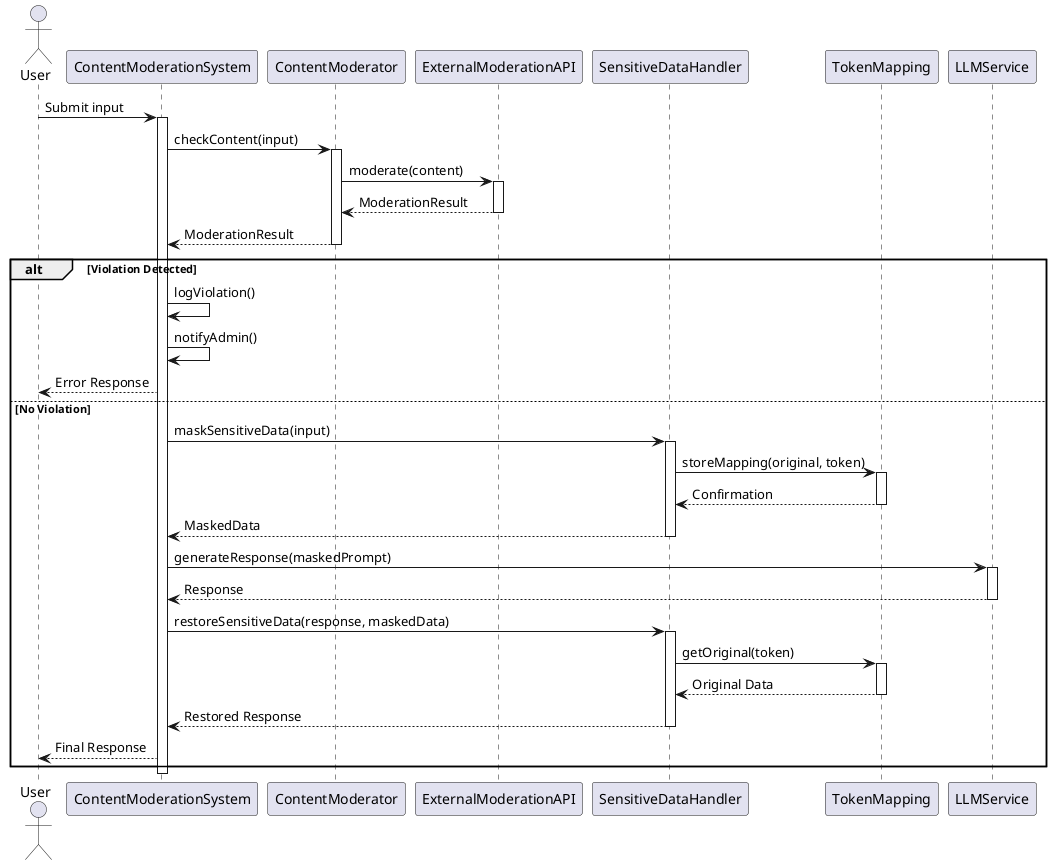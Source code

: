 @startuml Content Moderation Pre-check Sequence

actor User
participant "ContentModerationSystem" as CMS
participant "ContentModerator" as CM
participant "ExternalModerationAPI" as API
participant "SensitiveDataHandler" as SDH
participant "TokenMapping" as TM
participant "LLMService" as LLM

User -> CMS: Submit input
activate CMS

CMS -> CM: checkContent(input)
activate CM
CM -> API: moderate(content)
activate API
API --> CM: ModerationResult
deactivate API
CM --> CMS: ModerationResult
deactivate CM

alt Violation Detected
    CMS -> CMS: logViolation()
    CMS -> CMS: notifyAdmin()
    CMS --> User: Error Response
else No Violation
    CMS -> SDH: maskSensitiveData(input)
    activate SDH
    SDH -> TM: storeMapping(original, token)
    activate TM
    TM --> SDH: Confirmation
    deactivate TM
    SDH --> CMS: MaskedData
    deactivate SDH

    CMS -> LLM: generateResponse(maskedPrompt)
    activate LLM
    LLM --> CMS: Response
    deactivate LLM

    CMS -> SDH: restoreSensitiveData(response, maskedData)
    activate SDH
    SDH -> TM: getOriginal(token)
    activate TM
    TM --> SDH: Original Data
    deactivate TM
    SDH --> CMS: Restored Response
    deactivate SDH

    CMS --> User: Final Response
end

deactivate CMS

@enduml 